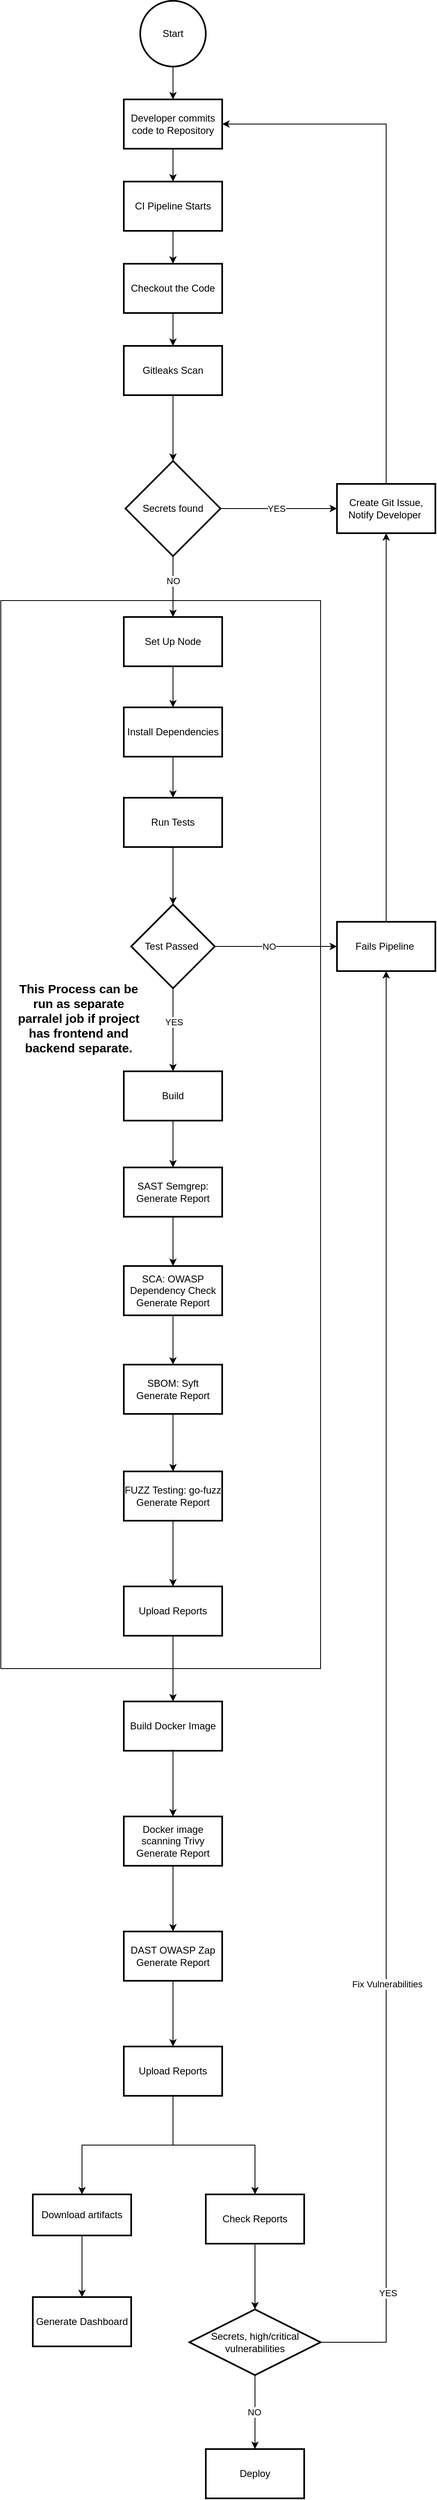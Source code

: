 <mxfile version="25.0.2">
  <diagram id="C5RBs43oDa-KdzZeNtuy" name="Page-1">
    <mxGraphModel dx="1050" dy="621" grid="1" gridSize="10" guides="1" tooltips="1" connect="1" arrows="1" fold="1" page="1" pageScale="1" pageWidth="827" pageHeight="1169" math="0" shadow="0">
      <root>
        <mxCell id="WIyWlLk6GJQsqaUBKTNV-0" />
        <mxCell id="WIyWlLk6GJQsqaUBKTNV-1" parent="WIyWlLk6GJQsqaUBKTNV-0" />
        <mxCell id="9DblBd-6Xgq4bPb9gymS-63" value="" style="group" parent="WIyWlLk6GJQsqaUBKTNV-1" vertex="1" connectable="0">
          <mxGeometry x="190" y="880" width="390" height="1300" as="geometry" />
        </mxCell>
        <mxCell id="9DblBd-6Xgq4bPb9gymS-60" value="" style="rounded=0;whiteSpace=wrap;html=1;" parent="9DblBd-6Xgq4bPb9gymS-63" vertex="1">
          <mxGeometry width="390" height="1300" as="geometry" />
        </mxCell>
        <mxCell id="9DblBd-6Xgq4bPb9gymS-46" value="&lt;b&gt;&lt;font style=&quot;font-size: 15px;&quot;&gt;This Process can be run as separate parralel job if project has frontend and backend separate.&lt;/font&gt;&lt;/b&gt;" style="text;html=1;align=center;verticalAlign=middle;whiteSpace=wrap;rounded=0;" parent="9DblBd-6Xgq4bPb9gymS-63" vertex="1">
          <mxGeometry x="10" y="470.002" width="170" height="75.661" as="geometry" />
        </mxCell>
        <mxCell id="9DblBd-6Xgq4bPb9gymS-2" value="" style="edgeStyle=orthogonalEdgeStyle;rounded=0;orthogonalLoop=1;jettySize=auto;html=1;" parent="WIyWlLk6GJQsqaUBKTNV-1" source="9DblBd-6Xgq4bPb9gymS-0" target="9DblBd-6Xgq4bPb9gymS-1" edge="1">
          <mxGeometry relative="1" as="geometry" />
        </mxCell>
        <mxCell id="9DblBd-6Xgq4bPb9gymS-0" value="Start" style="strokeWidth=2;html=1;shape=mxgraph.flowchart.start_2;whiteSpace=wrap;" parent="WIyWlLk6GJQsqaUBKTNV-1" vertex="1">
          <mxGeometry x="360" y="150" width="80" height="80" as="geometry" />
        </mxCell>
        <mxCell id="9DblBd-6Xgq4bPb9gymS-4" value="" style="edgeStyle=orthogonalEdgeStyle;rounded=0;orthogonalLoop=1;jettySize=auto;html=1;" parent="WIyWlLk6GJQsqaUBKTNV-1" source="9DblBd-6Xgq4bPb9gymS-1" target="9DblBd-6Xgq4bPb9gymS-3" edge="1">
          <mxGeometry relative="1" as="geometry" />
        </mxCell>
        <mxCell id="9DblBd-6Xgq4bPb9gymS-1" value="Developer commits code to Repository" style="whiteSpace=wrap;html=1;strokeWidth=2;" parent="WIyWlLk6GJQsqaUBKTNV-1" vertex="1">
          <mxGeometry x="340" y="270" width="120" height="60" as="geometry" />
        </mxCell>
        <mxCell id="9DblBd-6Xgq4bPb9gymS-6" value="" style="edgeStyle=orthogonalEdgeStyle;rounded=0;orthogonalLoop=1;jettySize=auto;html=1;" parent="WIyWlLk6GJQsqaUBKTNV-1" source="9DblBd-6Xgq4bPb9gymS-3" target="9DblBd-6Xgq4bPb9gymS-5" edge="1">
          <mxGeometry relative="1" as="geometry" />
        </mxCell>
        <mxCell id="9DblBd-6Xgq4bPb9gymS-3" value="CI Pipeline Starts" style="whiteSpace=wrap;html=1;strokeWidth=2;" parent="WIyWlLk6GJQsqaUBKTNV-1" vertex="1">
          <mxGeometry x="340" y="370" width="120" height="60" as="geometry" />
        </mxCell>
        <mxCell id="9DblBd-6Xgq4bPb9gymS-8" value="" style="edgeStyle=orthogonalEdgeStyle;rounded=0;orthogonalLoop=1;jettySize=auto;html=1;" parent="WIyWlLk6GJQsqaUBKTNV-1" source="9DblBd-6Xgq4bPb9gymS-5" target="9DblBd-6Xgq4bPb9gymS-7" edge="1">
          <mxGeometry relative="1" as="geometry" />
        </mxCell>
        <mxCell id="9DblBd-6Xgq4bPb9gymS-5" value="Checkout the Code" style="whiteSpace=wrap;html=1;strokeWidth=2;" parent="WIyWlLk6GJQsqaUBKTNV-1" vertex="1">
          <mxGeometry x="340" y="470" width="120" height="60" as="geometry" />
        </mxCell>
        <mxCell id="9DblBd-6Xgq4bPb9gymS-10" value="" style="edgeStyle=orthogonalEdgeStyle;rounded=0;orthogonalLoop=1;jettySize=auto;html=1;" parent="WIyWlLk6GJQsqaUBKTNV-1" source="9DblBd-6Xgq4bPb9gymS-7" target="9DblBd-6Xgq4bPb9gymS-9" edge="1">
          <mxGeometry relative="1" as="geometry" />
        </mxCell>
        <mxCell id="9DblBd-6Xgq4bPb9gymS-7" value="Gitleaks Scan" style="whiteSpace=wrap;html=1;strokeWidth=2;" parent="WIyWlLk6GJQsqaUBKTNV-1" vertex="1">
          <mxGeometry x="340" y="570" width="120" height="60" as="geometry" />
        </mxCell>
        <mxCell id="9DblBd-6Xgq4bPb9gymS-12" value="" style="edgeStyle=orthogonalEdgeStyle;rounded=0;orthogonalLoop=1;jettySize=auto;html=1;" parent="WIyWlLk6GJQsqaUBKTNV-1" source="9DblBd-6Xgq4bPb9gymS-9" target="9DblBd-6Xgq4bPb9gymS-11" edge="1">
          <mxGeometry relative="1" as="geometry" />
        </mxCell>
        <mxCell id="9DblBd-6Xgq4bPb9gymS-13" value="NO" style="edgeLabel;html=1;align=center;verticalAlign=middle;resizable=0;points=[];" parent="9DblBd-6Xgq4bPb9gymS-12" vertex="1" connectable="0">
          <mxGeometry x="-0.185" relative="1" as="geometry">
            <mxPoint as="offset" />
          </mxGeometry>
        </mxCell>
        <mxCell id="9DblBd-6Xgq4bPb9gymS-15" value="" style="edgeStyle=orthogonalEdgeStyle;rounded=0;orthogonalLoop=1;jettySize=auto;html=1;" parent="WIyWlLk6GJQsqaUBKTNV-1" source="9DblBd-6Xgq4bPb9gymS-9" target="9DblBd-6Xgq4bPb9gymS-14" edge="1">
          <mxGeometry relative="1" as="geometry" />
        </mxCell>
        <mxCell id="9DblBd-6Xgq4bPb9gymS-16" value="YES" style="edgeLabel;html=1;align=center;verticalAlign=middle;resizable=0;points=[];" parent="9DblBd-6Xgq4bPb9gymS-15" vertex="1" connectable="0">
          <mxGeometry x="-0.049" relative="1" as="geometry">
            <mxPoint as="offset" />
          </mxGeometry>
        </mxCell>
        <mxCell id="9DblBd-6Xgq4bPb9gymS-9" value="Secrets found" style="rhombus;whiteSpace=wrap;html=1;strokeWidth=2;" parent="WIyWlLk6GJQsqaUBKTNV-1" vertex="1">
          <mxGeometry x="342" y="710" width="116" height="116" as="geometry" />
        </mxCell>
        <mxCell id="9DblBd-6Xgq4bPb9gymS-18" value="" style="edgeStyle=orthogonalEdgeStyle;rounded=0;orthogonalLoop=1;jettySize=auto;html=1;" parent="WIyWlLk6GJQsqaUBKTNV-1" source="9DblBd-6Xgq4bPb9gymS-11" target="9DblBd-6Xgq4bPb9gymS-17" edge="1">
          <mxGeometry relative="1" as="geometry" />
        </mxCell>
        <mxCell id="9DblBd-6Xgq4bPb9gymS-11" value="Set Up Node" style="whiteSpace=wrap;html=1;strokeWidth=2;" parent="WIyWlLk6GJQsqaUBKTNV-1" vertex="1">
          <mxGeometry x="340" y="900" width="120" height="60" as="geometry" />
        </mxCell>
        <mxCell id="9DblBd-6Xgq4bPb9gymS-59" style="edgeStyle=orthogonalEdgeStyle;rounded=0;orthogonalLoop=1;jettySize=auto;html=1;entryX=1;entryY=0.5;entryDx=0;entryDy=0;" parent="WIyWlLk6GJQsqaUBKTNV-1" source="9DblBd-6Xgq4bPb9gymS-14" target="9DblBd-6Xgq4bPb9gymS-1" edge="1">
          <mxGeometry relative="1" as="geometry">
            <Array as="points">
              <mxPoint x="660" y="300" />
            </Array>
          </mxGeometry>
        </mxCell>
        <mxCell id="9DblBd-6Xgq4bPb9gymS-14" value="Create Git Issue,&lt;div&gt;Notify Developer&amp;nbsp;&lt;/div&gt;" style="whiteSpace=wrap;html=1;strokeWidth=2;" parent="WIyWlLk6GJQsqaUBKTNV-1" vertex="1">
          <mxGeometry x="600" y="738" width="120" height="60" as="geometry" />
        </mxCell>
        <mxCell id="9DblBd-6Xgq4bPb9gymS-20" value="" style="edgeStyle=orthogonalEdgeStyle;rounded=0;orthogonalLoop=1;jettySize=auto;html=1;" parent="WIyWlLk6GJQsqaUBKTNV-1" source="9DblBd-6Xgq4bPb9gymS-17" target="9DblBd-6Xgq4bPb9gymS-19" edge="1">
          <mxGeometry relative="1" as="geometry" />
        </mxCell>
        <mxCell id="9DblBd-6Xgq4bPb9gymS-17" value="Install Dependencies" style="whiteSpace=wrap;html=1;strokeWidth=2;" parent="WIyWlLk6GJQsqaUBKTNV-1" vertex="1">
          <mxGeometry x="340" y="1010" width="120" height="60" as="geometry" />
        </mxCell>
        <mxCell id="9DblBd-6Xgq4bPb9gymS-22" value="" style="edgeStyle=orthogonalEdgeStyle;rounded=0;orthogonalLoop=1;jettySize=auto;html=1;" parent="WIyWlLk6GJQsqaUBKTNV-1" source="9DblBd-6Xgq4bPb9gymS-19" target="9DblBd-6Xgq4bPb9gymS-21" edge="1">
          <mxGeometry relative="1" as="geometry" />
        </mxCell>
        <mxCell id="9DblBd-6Xgq4bPb9gymS-19" value="Run Tests" style="whiteSpace=wrap;html=1;strokeWidth=2;" parent="WIyWlLk6GJQsqaUBKTNV-1" vertex="1">
          <mxGeometry x="340" y="1120" width="120" height="60" as="geometry" />
        </mxCell>
        <mxCell id="9DblBd-6Xgq4bPb9gymS-24" value="" style="edgeStyle=orthogonalEdgeStyle;rounded=0;orthogonalLoop=1;jettySize=auto;html=1;" parent="WIyWlLk6GJQsqaUBKTNV-1" source="9DblBd-6Xgq4bPb9gymS-21" target="9DblBd-6Xgq4bPb9gymS-23" edge="1">
          <mxGeometry relative="1" as="geometry" />
        </mxCell>
        <mxCell id="9DblBd-6Xgq4bPb9gymS-27" value="NO" style="edgeLabel;html=1;align=center;verticalAlign=middle;resizable=0;points=[];" parent="9DblBd-6Xgq4bPb9gymS-24" vertex="1" connectable="0">
          <mxGeometry x="-0.123" relative="1" as="geometry">
            <mxPoint as="offset" />
          </mxGeometry>
        </mxCell>
        <mxCell id="9DblBd-6Xgq4bPb9gymS-32" value="" style="edgeStyle=orthogonalEdgeStyle;rounded=0;orthogonalLoop=1;jettySize=auto;html=1;" parent="WIyWlLk6GJQsqaUBKTNV-1" source="9DblBd-6Xgq4bPb9gymS-21" target="9DblBd-6Xgq4bPb9gymS-31" edge="1">
          <mxGeometry relative="1" as="geometry" />
        </mxCell>
        <mxCell id="9DblBd-6Xgq4bPb9gymS-33" value="YES" style="edgeLabel;html=1;align=center;verticalAlign=middle;resizable=0;points=[];" parent="9DblBd-6Xgq4bPb9gymS-32" vertex="1" connectable="0">
          <mxGeometry x="-0.192" y="1" relative="1" as="geometry">
            <mxPoint as="offset" />
          </mxGeometry>
        </mxCell>
        <mxCell id="9DblBd-6Xgq4bPb9gymS-21" value="Test Passed&amp;nbsp;" style="rhombus;whiteSpace=wrap;html=1;strokeWidth=2;" parent="WIyWlLk6GJQsqaUBKTNV-1" vertex="1">
          <mxGeometry x="349" y="1250" width="102" height="102" as="geometry" />
        </mxCell>
        <mxCell id="9DblBd-6Xgq4bPb9gymS-58" style="edgeStyle=orthogonalEdgeStyle;rounded=0;orthogonalLoop=1;jettySize=auto;html=1;" parent="WIyWlLk6GJQsqaUBKTNV-1" source="9DblBd-6Xgq4bPb9gymS-23" target="9DblBd-6Xgq4bPb9gymS-14" edge="1">
          <mxGeometry relative="1" as="geometry" />
        </mxCell>
        <mxCell id="9DblBd-6Xgq4bPb9gymS-23" value="Fails Pipeline&amp;nbsp;" style="whiteSpace=wrap;html=1;strokeWidth=2;" parent="WIyWlLk6GJQsqaUBKTNV-1" vertex="1">
          <mxGeometry x="600" y="1271" width="120" height="60" as="geometry" />
        </mxCell>
        <mxCell id="9DblBd-6Xgq4bPb9gymS-35" value="" style="edgeStyle=orthogonalEdgeStyle;rounded=0;orthogonalLoop=1;jettySize=auto;html=1;" parent="WIyWlLk6GJQsqaUBKTNV-1" source="9DblBd-6Xgq4bPb9gymS-31" target="9DblBd-6Xgq4bPb9gymS-34" edge="1">
          <mxGeometry relative="1" as="geometry" />
        </mxCell>
        <mxCell id="9DblBd-6Xgq4bPb9gymS-31" value="Build" style="whiteSpace=wrap;html=1;strokeWidth=2;" parent="WIyWlLk6GJQsqaUBKTNV-1" vertex="1">
          <mxGeometry x="340" y="1453" width="120" height="60" as="geometry" />
        </mxCell>
        <mxCell id="9DblBd-6Xgq4bPb9gymS-37" value="" style="edgeStyle=orthogonalEdgeStyle;rounded=0;orthogonalLoop=1;jettySize=auto;html=1;" parent="WIyWlLk6GJQsqaUBKTNV-1" source="9DblBd-6Xgq4bPb9gymS-34" target="9DblBd-6Xgq4bPb9gymS-36" edge="1">
          <mxGeometry relative="1" as="geometry" />
        </mxCell>
        <mxCell id="9DblBd-6Xgq4bPb9gymS-34" value="SAST&amp;nbsp;&lt;span style=&quot;background-color: initial;&quot;&gt;Semgrep:&lt;/span&gt;&lt;div&gt;&lt;span style=&quot;background-color: initial;&quot;&gt;Generate Report&lt;/span&gt;&lt;/div&gt;" style="whiteSpace=wrap;html=1;strokeWidth=2;" parent="WIyWlLk6GJQsqaUBKTNV-1" vertex="1">
          <mxGeometry x="340" y="1570" width="120" height="60" as="geometry" />
        </mxCell>
        <mxCell id="9DblBd-6Xgq4bPb9gymS-39" value="" style="edgeStyle=orthogonalEdgeStyle;rounded=0;orthogonalLoop=1;jettySize=auto;html=1;" parent="WIyWlLk6GJQsqaUBKTNV-1" source="9DblBd-6Xgq4bPb9gymS-36" target="9DblBd-6Xgq4bPb9gymS-38" edge="1">
          <mxGeometry relative="1" as="geometry" />
        </mxCell>
        <mxCell id="9DblBd-6Xgq4bPb9gymS-36" value="SCA: OWASP Dependency Check&lt;div&gt;Generate Report&lt;/div&gt;" style="whiteSpace=wrap;html=1;strokeWidth=2;" parent="WIyWlLk6GJQsqaUBKTNV-1" vertex="1">
          <mxGeometry x="340" y="1690" width="120" height="60" as="geometry" />
        </mxCell>
        <mxCell id="9DblBd-6Xgq4bPb9gymS-41" value="" style="edgeStyle=orthogonalEdgeStyle;rounded=0;orthogonalLoop=1;jettySize=auto;html=1;" parent="WIyWlLk6GJQsqaUBKTNV-1" source="9DblBd-6Xgq4bPb9gymS-38" target="9DblBd-6Xgq4bPb9gymS-40" edge="1">
          <mxGeometry relative="1" as="geometry" />
        </mxCell>
        <mxCell id="9DblBd-6Xgq4bPb9gymS-38" value="SBOM: Syft&lt;div&gt;Generate Report&lt;/div&gt;" style="whiteSpace=wrap;html=1;strokeWidth=2;" parent="WIyWlLk6GJQsqaUBKTNV-1" vertex="1">
          <mxGeometry x="340" y="1810" width="120" height="60" as="geometry" />
        </mxCell>
        <mxCell id="9DblBd-6Xgq4bPb9gymS-43" value="" style="edgeStyle=orthogonalEdgeStyle;rounded=0;orthogonalLoop=1;jettySize=auto;html=1;" parent="WIyWlLk6GJQsqaUBKTNV-1" source="9DblBd-6Xgq4bPb9gymS-40" target="9DblBd-6Xgq4bPb9gymS-42" edge="1">
          <mxGeometry relative="1" as="geometry" />
        </mxCell>
        <mxCell id="9DblBd-6Xgq4bPb9gymS-40" value="FUZZ Testing: go-fuzz&lt;div&gt;Generate Report&lt;/div&gt;" style="whiteSpace=wrap;html=1;strokeWidth=2;" parent="WIyWlLk6GJQsqaUBKTNV-1" vertex="1">
          <mxGeometry x="340" y="1940" width="120" height="60" as="geometry" />
        </mxCell>
        <mxCell id="9DblBd-6Xgq4bPb9gymS-48" value="" style="edgeStyle=orthogonalEdgeStyle;rounded=0;orthogonalLoop=1;jettySize=auto;html=1;" parent="WIyWlLk6GJQsqaUBKTNV-1" source="9DblBd-6Xgq4bPb9gymS-42" target="9DblBd-6Xgq4bPb9gymS-47" edge="1">
          <mxGeometry relative="1" as="geometry" />
        </mxCell>
        <mxCell id="9DblBd-6Xgq4bPb9gymS-42" value="Upload Reports" style="whiteSpace=wrap;html=1;strokeWidth=2;" parent="WIyWlLk6GJQsqaUBKTNV-1" vertex="1">
          <mxGeometry x="340" y="2080" width="120" height="60" as="geometry" />
        </mxCell>
        <mxCell id="9DblBd-6Xgq4bPb9gymS-50" value="" style="edgeStyle=orthogonalEdgeStyle;rounded=0;orthogonalLoop=1;jettySize=auto;html=1;" parent="WIyWlLk6GJQsqaUBKTNV-1" source="9DblBd-6Xgq4bPb9gymS-47" target="9DblBd-6Xgq4bPb9gymS-49" edge="1">
          <mxGeometry relative="1" as="geometry" />
        </mxCell>
        <mxCell id="9DblBd-6Xgq4bPb9gymS-47" value="Build Docker Image" style="whiteSpace=wrap;html=1;strokeWidth=2;" parent="WIyWlLk6GJQsqaUBKTNV-1" vertex="1">
          <mxGeometry x="340" y="2220" width="120" height="60" as="geometry" />
        </mxCell>
        <mxCell id="9DblBd-6Xgq4bPb9gymS-52" value="" style="edgeStyle=orthogonalEdgeStyle;rounded=0;orthogonalLoop=1;jettySize=auto;html=1;" parent="WIyWlLk6GJQsqaUBKTNV-1" source="9DblBd-6Xgq4bPb9gymS-49" target="9DblBd-6Xgq4bPb9gymS-51" edge="1">
          <mxGeometry relative="1" as="geometry" />
        </mxCell>
        <mxCell id="9DblBd-6Xgq4bPb9gymS-49" value="Docker image scanning Trivy&lt;div&gt;Generate Report&lt;/div&gt;" style="whiteSpace=wrap;html=1;strokeWidth=2;" parent="WIyWlLk6GJQsqaUBKTNV-1" vertex="1">
          <mxGeometry x="340" y="2360" width="120" height="60" as="geometry" />
        </mxCell>
        <mxCell id="9DblBd-6Xgq4bPb9gymS-54" value="" style="edgeStyle=orthogonalEdgeStyle;rounded=0;orthogonalLoop=1;jettySize=auto;html=1;" parent="WIyWlLk6GJQsqaUBKTNV-1" source="9DblBd-6Xgq4bPb9gymS-51" target="9DblBd-6Xgq4bPb9gymS-53" edge="1">
          <mxGeometry relative="1" as="geometry" />
        </mxCell>
        <mxCell id="9DblBd-6Xgq4bPb9gymS-51" value="DAST OWASP Zap&lt;div&gt;Generate Report&lt;/div&gt;" style="whiteSpace=wrap;html=1;strokeWidth=2;" parent="WIyWlLk6GJQsqaUBKTNV-1" vertex="1">
          <mxGeometry x="340" y="2500" width="120" height="60" as="geometry" />
        </mxCell>
        <mxCell id="9DblBd-6Xgq4bPb9gymS-62" value="" style="edgeStyle=orthogonalEdgeStyle;rounded=0;orthogonalLoop=1;jettySize=auto;html=1;" parent="WIyWlLk6GJQsqaUBKTNV-1" source="9DblBd-6Xgq4bPb9gymS-53" target="9DblBd-6Xgq4bPb9gymS-61" edge="1">
          <mxGeometry relative="1" as="geometry" />
        </mxCell>
        <mxCell id="9DblBd-6Xgq4bPb9gymS-66" value="" style="edgeStyle=orthogonalEdgeStyle;rounded=0;orthogonalLoop=1;jettySize=auto;html=1;" parent="WIyWlLk6GJQsqaUBKTNV-1" source="9DblBd-6Xgq4bPb9gymS-53" target="9DblBd-6Xgq4bPb9gymS-65" edge="1">
          <mxGeometry relative="1" as="geometry" />
        </mxCell>
        <mxCell id="9DblBd-6Xgq4bPb9gymS-53" value="Upload Reports" style="whiteSpace=wrap;html=1;strokeWidth=2;" parent="WIyWlLk6GJQsqaUBKTNV-1" vertex="1">
          <mxGeometry x="340" y="2640" width="120" height="60" as="geometry" />
        </mxCell>
        <mxCell id="9DblBd-6Xgq4bPb9gymS-74" value="" style="edgeStyle=orthogonalEdgeStyle;rounded=0;orthogonalLoop=1;jettySize=auto;html=1;" parent="WIyWlLk6GJQsqaUBKTNV-1" source="9DblBd-6Xgq4bPb9gymS-61" target="9DblBd-6Xgq4bPb9gymS-73" edge="1">
          <mxGeometry relative="1" as="geometry" />
        </mxCell>
        <mxCell id="9DblBd-6Xgq4bPb9gymS-61" value="Download artifacts" style="whiteSpace=wrap;html=1;strokeWidth=2;" parent="WIyWlLk6GJQsqaUBKTNV-1" vertex="1">
          <mxGeometry x="229" y="2820" width="120" height="50" as="geometry" />
        </mxCell>
        <mxCell id="9DblBd-6Xgq4bPb9gymS-69" value="" style="edgeStyle=orthogonalEdgeStyle;rounded=0;orthogonalLoop=1;jettySize=auto;html=1;" parent="WIyWlLk6GJQsqaUBKTNV-1" source="9DblBd-6Xgq4bPb9gymS-65" target="9DblBd-6Xgq4bPb9gymS-68" edge="1">
          <mxGeometry relative="1" as="geometry" />
        </mxCell>
        <mxCell id="9DblBd-6Xgq4bPb9gymS-65" value="Check Reports" style="whiteSpace=wrap;html=1;strokeWidth=2;" parent="WIyWlLk6GJQsqaUBKTNV-1" vertex="1">
          <mxGeometry x="440" y="2820" width="120" height="60" as="geometry" />
        </mxCell>
        <mxCell id="9DblBd-6Xgq4bPb9gymS-70" style="edgeStyle=orthogonalEdgeStyle;rounded=0;orthogonalLoop=1;jettySize=auto;html=1;" parent="WIyWlLk6GJQsqaUBKTNV-1" source="9DblBd-6Xgq4bPb9gymS-68" target="9DblBd-6Xgq4bPb9gymS-23" edge="1">
          <mxGeometry relative="1" as="geometry" />
        </mxCell>
        <mxCell id="9DblBd-6Xgq4bPb9gymS-72" value="Fix Vulnerabilities" style="edgeLabel;html=1;align=center;verticalAlign=middle;resizable=0;points=[];" parent="9DblBd-6Xgq4bPb9gymS-70" vertex="1" connectable="0">
          <mxGeometry x="-0.41" y="-1" relative="1" as="geometry">
            <mxPoint as="offset" />
          </mxGeometry>
        </mxCell>
        <mxCell id="9DblBd-6Xgq4bPb9gymS-79" value="YES" style="edgeLabel;html=1;align=center;verticalAlign=middle;resizable=0;points=[];" parent="9DblBd-6Xgq4bPb9gymS-70" vertex="1" connectable="0">
          <mxGeometry x="-0.84" y="-2" relative="1" as="geometry">
            <mxPoint as="offset" />
          </mxGeometry>
        </mxCell>
        <mxCell id="9DblBd-6Xgq4bPb9gymS-78" value="" style="edgeStyle=orthogonalEdgeStyle;rounded=0;orthogonalLoop=1;jettySize=auto;html=1;" parent="WIyWlLk6GJQsqaUBKTNV-1" source="9DblBd-6Xgq4bPb9gymS-68" target="9DblBd-6Xgq4bPb9gymS-77" edge="1">
          <mxGeometry relative="1" as="geometry" />
        </mxCell>
        <mxCell id="9DblBd-6Xgq4bPb9gymS-80" value="NO" style="edgeLabel;html=1;align=center;verticalAlign=middle;resizable=0;points=[];" parent="9DblBd-6Xgq4bPb9gymS-78" vertex="1" connectable="0">
          <mxGeometry y="-1" relative="1" as="geometry">
            <mxPoint as="offset" />
          </mxGeometry>
        </mxCell>
        <mxCell id="9DblBd-6Xgq4bPb9gymS-68" value="Secrets, high/critical vulnerabilities" style="rhombus;whiteSpace=wrap;html=1;strokeWidth=2;" parent="WIyWlLk6GJQsqaUBKTNV-1" vertex="1">
          <mxGeometry x="420" y="2960" width="160" height="80" as="geometry" />
        </mxCell>
        <mxCell id="9DblBd-6Xgq4bPb9gymS-73" value="Generate Dashboard" style="whiteSpace=wrap;html=1;strokeWidth=2;" parent="WIyWlLk6GJQsqaUBKTNV-1" vertex="1">
          <mxGeometry x="229" y="2945" width="120" height="60" as="geometry" />
        </mxCell>
        <mxCell id="9DblBd-6Xgq4bPb9gymS-77" value="Deploy" style="whiteSpace=wrap;html=1;strokeWidth=2;" parent="WIyWlLk6GJQsqaUBKTNV-1" vertex="1">
          <mxGeometry x="440" y="3130" width="120" height="60" as="geometry" />
        </mxCell>
      </root>
    </mxGraphModel>
  </diagram>
</mxfile>
